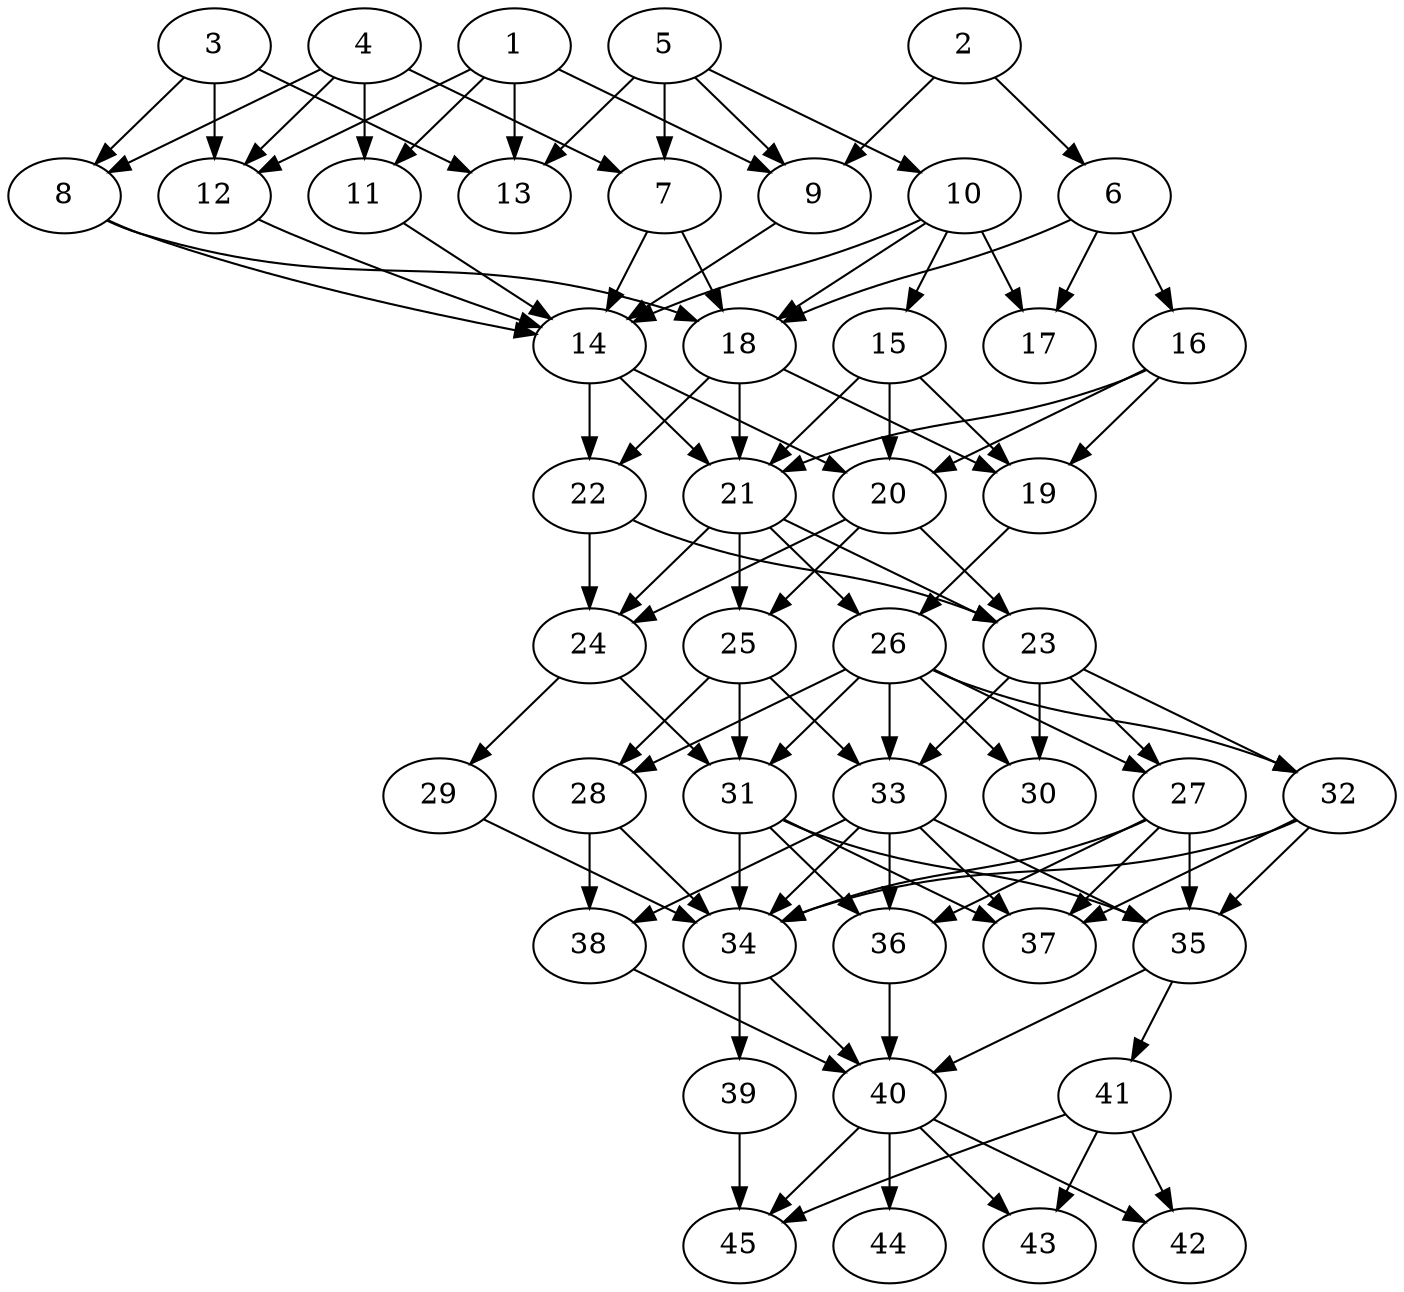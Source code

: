 // DAG automatically generated by daggen at Tue Aug  6 16:31:44 2019
// ./daggen --dot -n 45 --ccr 0.3 --fat 0.5 --regular 0.5 --density 0.8 --mindata 5242880 --maxdata 52428800 
digraph G {
  1 [size="96720213", alpha="0.19", expect_size="29016064"] 
  1 -> 9 [size ="29016064"]
  1 -> 11 [size ="29016064"]
  1 -> 12 [size ="29016064"]
  1 -> 13 [size ="29016064"]
  2 [size="102007467", alpha="0.18", expect_size="30602240"] 
  2 -> 6 [size ="30602240"]
  2 -> 9 [size ="30602240"]
  3 [size="149063680", alpha="0.16", expect_size="44719104"] 
  3 -> 8 [size ="44719104"]
  3 -> 12 [size ="44719104"]
  3 -> 13 [size ="44719104"]
  4 [size="21398187", alpha="0.10", expect_size="6419456"] 
  4 -> 7 [size ="6419456"]
  4 -> 8 [size ="6419456"]
  4 -> 11 [size ="6419456"]
  4 -> 12 [size ="6419456"]
  5 [size="98273280", alpha="0.15", expect_size="29481984"] 
  5 -> 7 [size ="29481984"]
  5 -> 9 [size ="29481984"]
  5 -> 10 [size ="29481984"]
  5 -> 13 [size ="29481984"]
  6 [size="24436053", alpha="0.03", expect_size="7330816"] 
  6 -> 16 [size ="7330816"]
  6 -> 17 [size ="7330816"]
  6 -> 18 [size ="7330816"]
  7 [size="106352640", alpha="0.07", expect_size="31905792"] 
  7 -> 14 [size ="31905792"]
  7 -> 18 [size ="31905792"]
  8 [size="42635947", alpha="0.04", expect_size="12790784"] 
  8 -> 14 [size ="12790784"]
  8 -> 18 [size ="12790784"]
  9 [size="96174080", alpha="0.10", expect_size="28852224"] 
  9 -> 14 [size ="28852224"]
  10 [size="46704640", alpha="0.11", expect_size="14011392"] 
  10 -> 14 [size ="14011392"]
  10 -> 15 [size ="14011392"]
  10 -> 17 [size ="14011392"]
  10 -> 18 [size ="14011392"]
  11 [size="159368533", alpha="0.04", expect_size="47810560"] 
  11 -> 14 [size ="47810560"]
  12 [size="151033173", alpha="0.10", expect_size="45309952"] 
  12 -> 14 [size ="45309952"]
  13 [size="133690027", alpha="0.07", expect_size="40107008"] 
  14 [size="101201920", alpha="0.11", expect_size="30360576"] 
  14 -> 20 [size ="30360576"]
  14 -> 21 [size ="30360576"]
  14 -> 22 [size ="30360576"]
  15 [size="20674560", alpha="0.05", expect_size="6202368"] 
  15 -> 19 [size ="6202368"]
  15 -> 20 [size ="6202368"]
  15 -> 21 [size ="6202368"]
  16 [size="139683840", alpha="0.06", expect_size="41905152"] 
  16 -> 19 [size ="41905152"]
  16 -> 20 [size ="41905152"]
  16 -> 21 [size ="41905152"]
  17 [size="162379093", alpha="0.10", expect_size="48713728"] 
  18 [size="56285867", alpha="0.01", expect_size="16885760"] 
  18 -> 19 [size ="16885760"]
  18 -> 21 [size ="16885760"]
  18 -> 22 [size ="16885760"]
  19 [size="87756800", alpha="0.17", expect_size="26327040"] 
  19 -> 26 [size ="26327040"]
  20 [size="165744640", alpha="0.00", expect_size="49723392"] 
  20 -> 23 [size ="49723392"]
  20 -> 24 [size ="49723392"]
  20 -> 25 [size ="49723392"]
  21 [size="97481387", alpha="0.14", expect_size="29244416"] 
  21 -> 23 [size ="29244416"]
  21 -> 24 [size ="29244416"]
  21 -> 25 [size ="29244416"]
  21 -> 26 [size ="29244416"]
  22 [size="125655040", alpha="0.19", expect_size="37696512"] 
  22 -> 23 [size ="37696512"]
  22 -> 24 [size ="37696512"]
  23 [size="43506347", alpha="0.00", expect_size="13051904"] 
  23 -> 27 [size ="13051904"]
  23 -> 30 [size ="13051904"]
  23 -> 32 [size ="13051904"]
  23 -> 33 [size ="13051904"]
  24 [size="100993707", alpha="0.02", expect_size="30298112"] 
  24 -> 29 [size ="30298112"]
  24 -> 31 [size ="30298112"]
  25 [size="28846080", alpha="0.15", expect_size="8653824"] 
  25 -> 28 [size ="8653824"]
  25 -> 31 [size ="8653824"]
  25 -> 33 [size ="8653824"]
  26 [size="64631467", alpha="0.08", expect_size="19389440"] 
  26 -> 27 [size ="19389440"]
  26 -> 28 [size ="19389440"]
  26 -> 30 [size ="19389440"]
  26 -> 31 [size ="19389440"]
  26 -> 32 [size ="19389440"]
  26 -> 33 [size ="19389440"]
  27 [size="114394453", alpha="0.12", expect_size="34318336"] 
  27 -> 34 [size ="34318336"]
  27 -> 35 [size ="34318336"]
  27 -> 36 [size ="34318336"]
  27 -> 37 [size ="34318336"]
  28 [size="34106027", alpha="0.20", expect_size="10231808"] 
  28 -> 34 [size ="10231808"]
  28 -> 38 [size ="10231808"]
  29 [size="43782827", alpha="0.17", expect_size="13134848"] 
  29 -> 34 [size ="13134848"]
  30 [size="174233600", alpha="0.19", expect_size="52270080"] 
  31 [size="20469760", alpha="0.18", expect_size="6140928"] 
  31 -> 34 [size ="6140928"]
  31 -> 35 [size ="6140928"]
  31 -> 36 [size ="6140928"]
  31 -> 37 [size ="6140928"]
  32 [size="133601280", alpha="0.14", expect_size="40080384"] 
  32 -> 34 [size ="40080384"]
  32 -> 35 [size ="40080384"]
  32 -> 37 [size ="40080384"]
  33 [size="126300160", alpha="0.05", expect_size="37890048"] 
  33 -> 34 [size ="37890048"]
  33 -> 35 [size ="37890048"]
  33 -> 36 [size ="37890048"]
  33 -> 37 [size ="37890048"]
  33 -> 38 [size ="37890048"]
  34 [size="130153813", alpha="0.07", expect_size="39046144"] 
  34 -> 39 [size ="39046144"]
  34 -> 40 [size ="39046144"]
  35 [size="149087573", alpha="0.09", expect_size="44726272"] 
  35 -> 40 [size ="44726272"]
  35 -> 41 [size ="44726272"]
  36 [size="106608640", alpha="0.07", expect_size="31982592"] 
  36 -> 40 [size ="31982592"]
  37 [size="166973440", alpha="0.03", expect_size="50092032"] 
  38 [size="104482133", alpha="0.04", expect_size="31344640"] 
  38 -> 40 [size ="31344640"]
  39 [size="101584213", alpha="0.14", expect_size="30475264"] 
  39 -> 45 [size ="30475264"]
  40 [size="79691093", alpha="0.03", expect_size="23907328"] 
  40 -> 42 [size ="23907328"]
  40 -> 43 [size ="23907328"]
  40 -> 44 [size ="23907328"]
  40 -> 45 [size ="23907328"]
  41 [size="68031147", alpha="0.02", expect_size="20409344"] 
  41 -> 42 [size ="20409344"]
  41 -> 43 [size ="20409344"]
  41 -> 45 [size ="20409344"]
  42 [size="51217067", alpha="0.15", expect_size="15365120"] 
  43 [size="162802347", alpha="0.11", expect_size="48840704"] 
  44 [size="47144960", alpha="0.18", expect_size="14143488"] 
  45 [size="102543360", alpha="0.06", expect_size="30763008"] 
}
